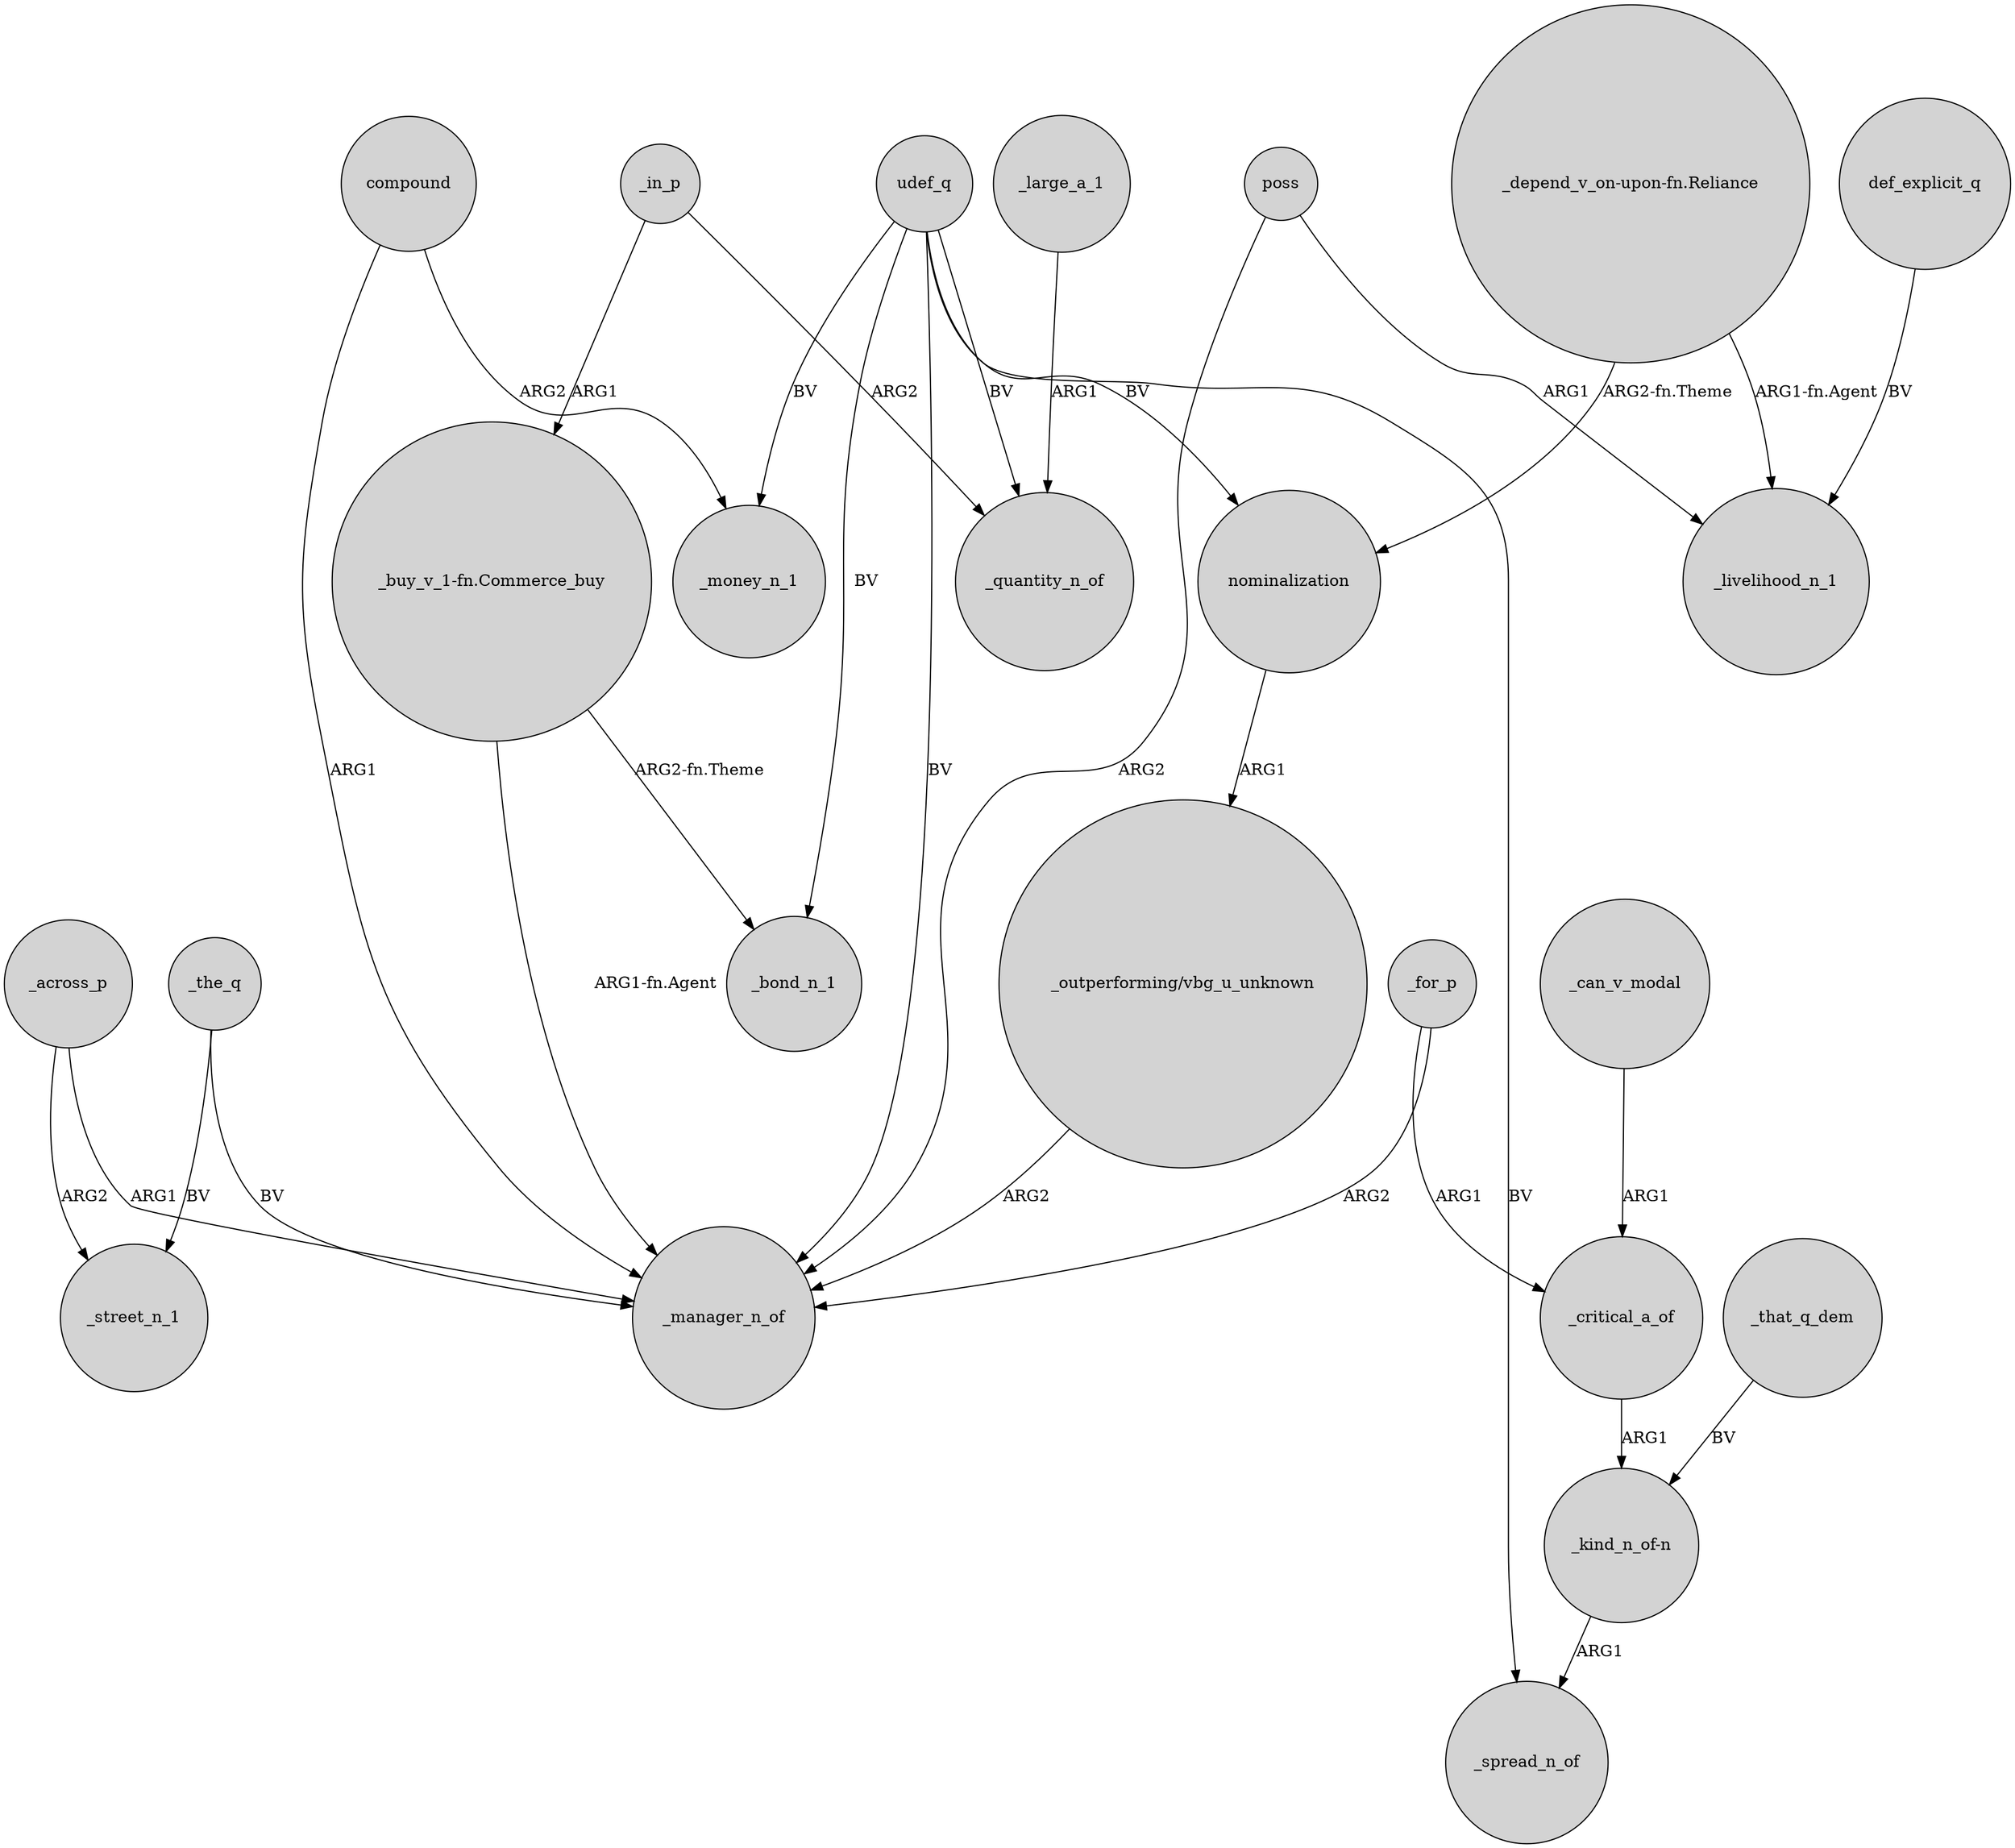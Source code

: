 digraph {
	node [shape=circle style=filled]
	udef_q -> _money_n_1 [label=BV]
	compound -> _manager_n_of [label=ARG1]
	_the_q -> _manager_n_of [label=BV]
	"_outperforming/vbg_u_unknown" -> _manager_n_of [label=ARG2]
	nominalization -> "_outperforming/vbg_u_unknown" [label=ARG1]
	def_explicit_q -> _livelihood_n_1 [label=BV]
	_large_a_1 -> _quantity_n_of [label=ARG1]
	udef_q -> _spread_n_of [label=BV]
	_in_p -> "_buy_v_1-fn.Commerce_buy" [label=ARG1]
	poss -> _livelihood_n_1 [label=ARG1]
	"_buy_v_1-fn.Commerce_buy" -> _manager_n_of [label="ARG1-fn.Agent"]
	_that_q_dem -> "_kind_n_of-n" [label=BV]
	_the_q -> _street_n_1 [label=BV]
	udef_q -> _bond_n_1 [label=BV]
	_can_v_modal -> _critical_a_of [label=ARG1]
	compound -> _money_n_1 [label=ARG2]
	udef_q -> _quantity_n_of [label=BV]
	_in_p -> _quantity_n_of [label=ARG2]
	_for_p -> _critical_a_of [label=ARG1]
	"_buy_v_1-fn.Commerce_buy" -> _bond_n_1 [label="ARG2-fn.Theme"]
	udef_q -> nominalization [label=BV]
	_across_p -> _street_n_1 [label=ARG2]
	"_depend_v_on-upon-fn.Reliance" -> _livelihood_n_1 [label="ARG1-fn.Agent"]
	udef_q -> _manager_n_of [label=BV]
	_for_p -> _manager_n_of [label=ARG2]
	"_kind_n_of-n" -> _spread_n_of [label=ARG1]
	poss -> _manager_n_of [label=ARG2]
	_critical_a_of -> "_kind_n_of-n" [label=ARG1]
	"_depend_v_on-upon-fn.Reliance" -> nominalization [label="ARG2-fn.Theme"]
	_across_p -> _manager_n_of [label=ARG1]
}
